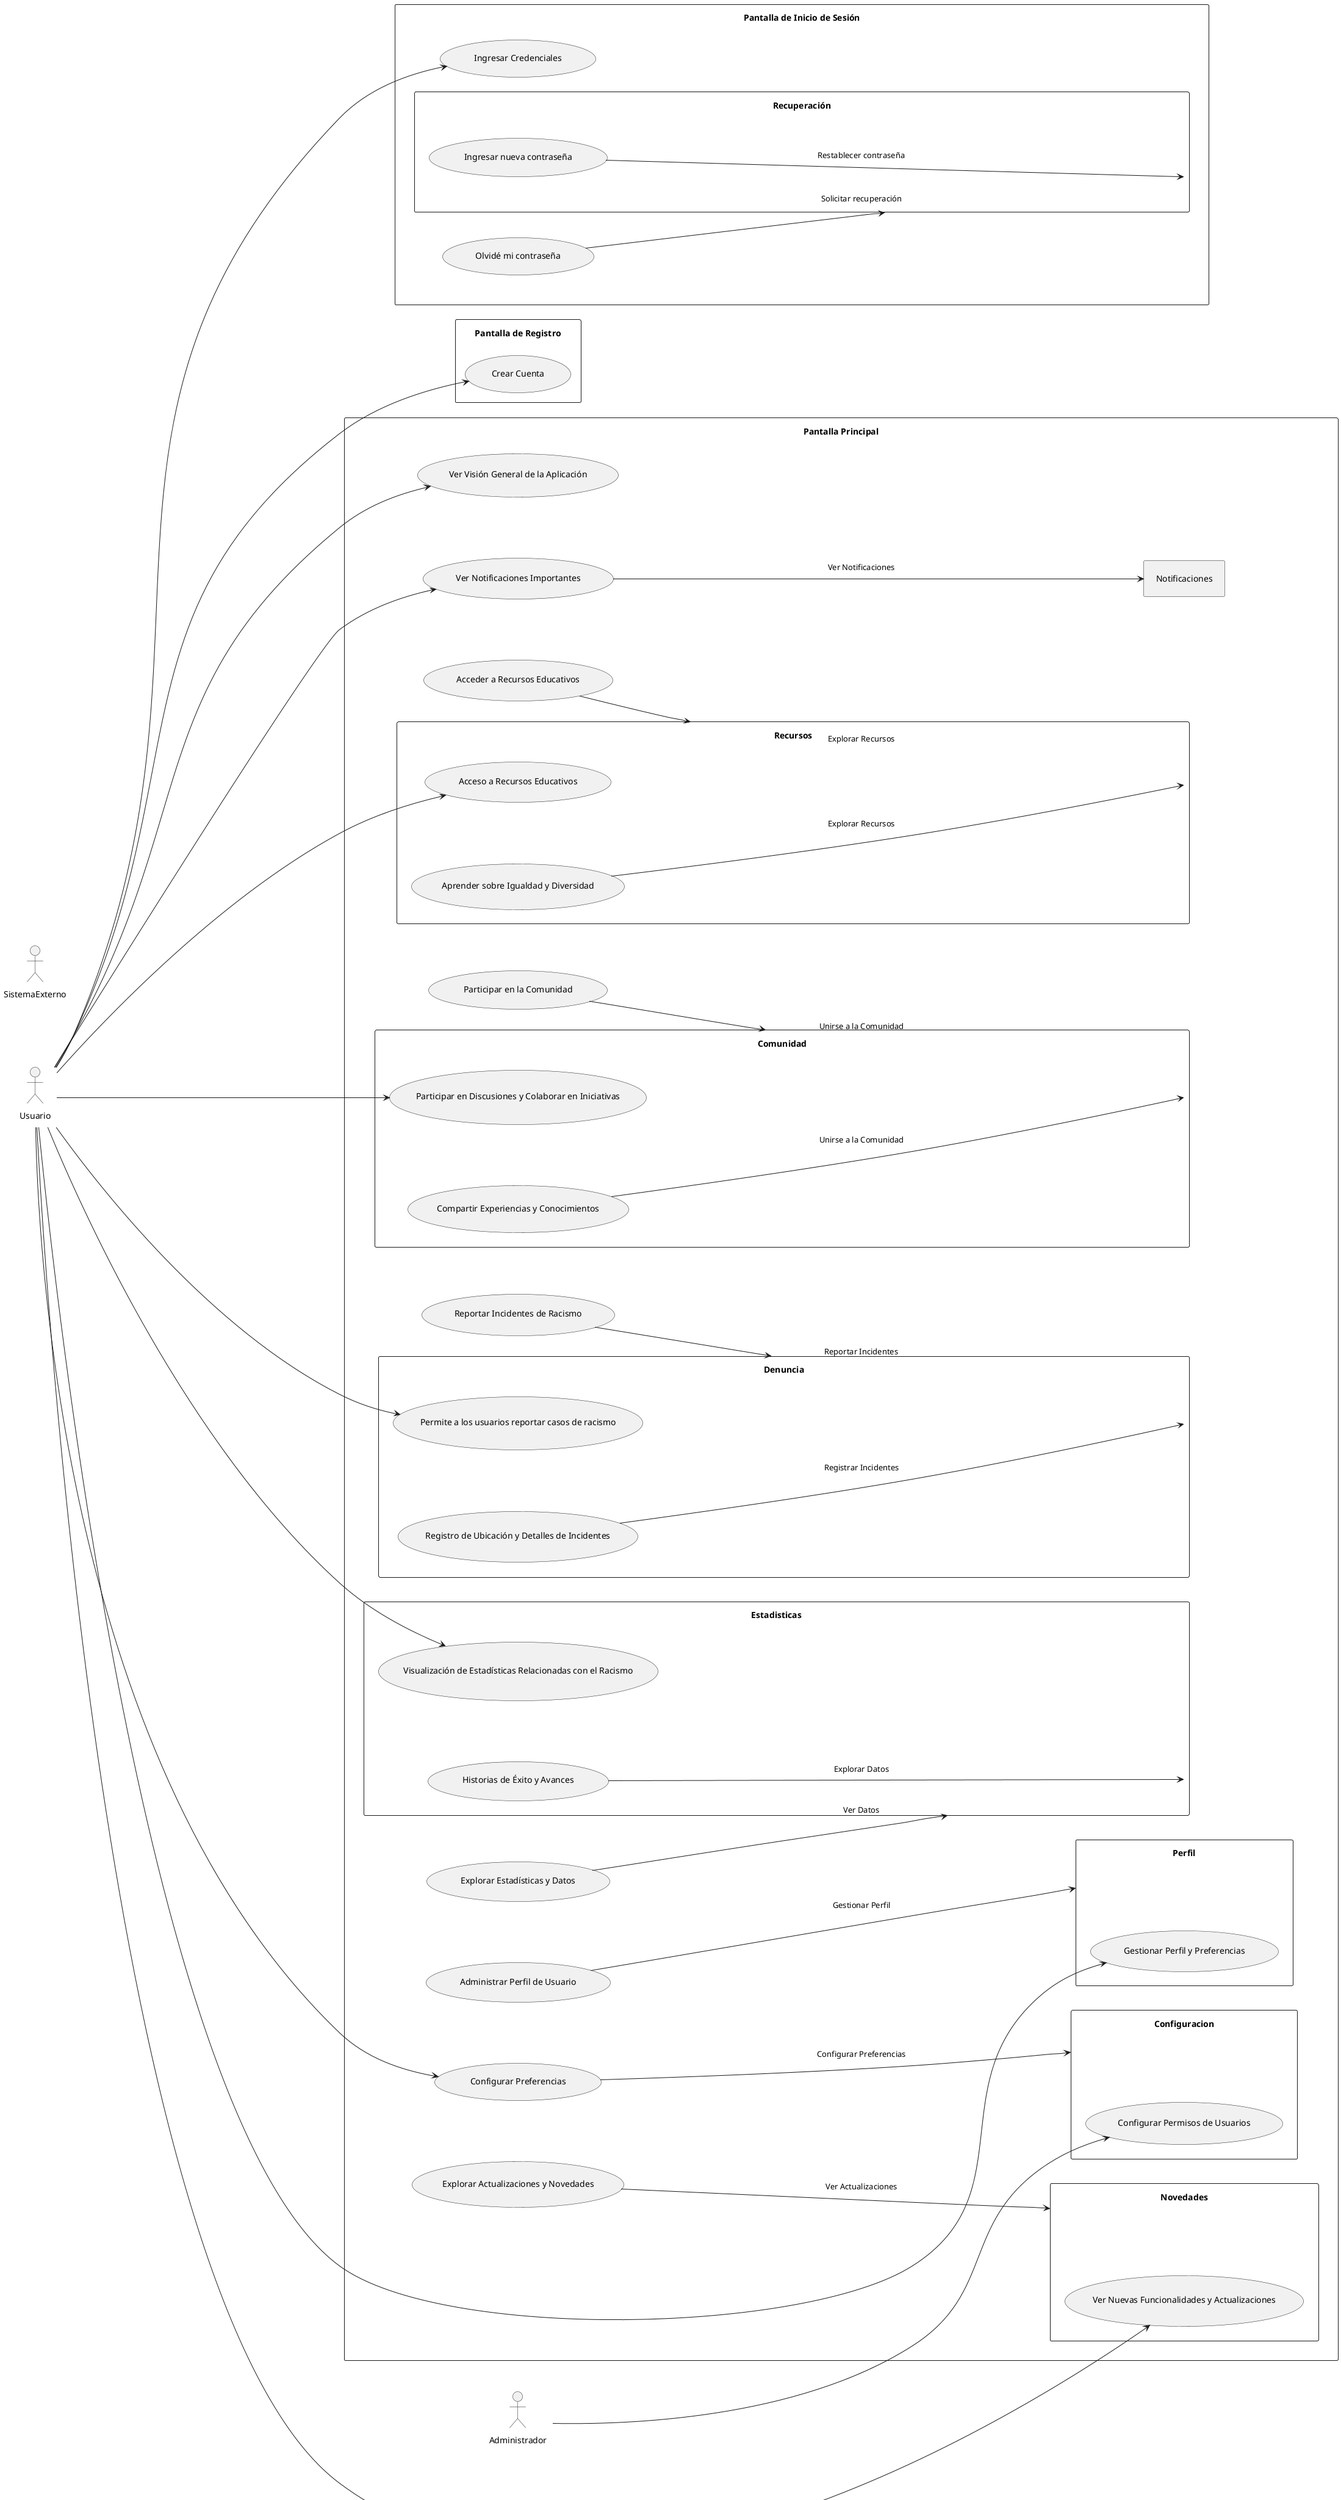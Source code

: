 @startuml IgualApp
left to right direction

skinparam ranksep 500
skinparam nodesep 100
skinparam padding 10
skinparam boxPadding 20

actor Usuario as U
actor Administrador as A
actor SistemaExterno as SE

rectangle "Pantalla de Inicio de Sesión" as Login {
  U --> (Ingresar Credenciales)
  (Olvidé mi contraseña) --> Recuperación : Solicitar recuperación
}

rectangle "Pantalla de Registro" as Registro {
  U --> (Crear Cuenta)
}

rectangle "Pantalla de Recuperación de Contraseña" as Recuperación {
  (Ingresar nueva contraseña) --> Recuperación : Restablecer contraseña
}

rectangle "Pantalla Principal" as Principal {
  U --> (Ver Visión General de la Aplicación)
  (Acceder a Recursos Educativos) --> Recursos : Explorar Recursos
  (Participar en la Comunidad) --> Comunidad : Unirse a la Comunidad
  (Reportar Incidentes de Racismo) --> Denuncia : Reportar Incidentes
  (Explorar Estadísticas y Datos) --> Estadisticas : Ver Datos
  (Administrar Perfil de Usuario) --> Perfil : Gestionar Perfil
  (Configurar Preferencias) --> Configuracion : Configurar Preferencias
  (Ver Notificaciones Importantes) --> Notificaciones : Ver Notificaciones
  (Explorar Actualizaciones y Novedades) --> Novedades : Ver Actualizaciones
}

rectangle "Pantalla de Recursos Educativos" as Recursos {
  U --> (Acceso a Recursos Educativos)
  (Aprender sobre Igualdad y Diversidad) --> Recursos : Explorar Recursos
}

rectangle "Pantalla de Comunidad" as Comunidad {
  U --> (Participar en Discusiones y Colaborar en Iniciativas)
  (Compartir Experiencias y Conocimientos) --> Comunidad : Unirse a la Comunidad
}

rectangle "Pantalla de Denuncia de Incidentes" as Denuncia {
  U --> (Permite a los usuarios reportar casos de racismo)
  (Registro de Ubicación y Detalles de Incidentes) --> Denuncia : Registrar Incidentes
}

rectangle "Pantalla de Estadísticas y Datos" as Estadisticas {
  U --> (Visualización de Estadísticas Relacionadas con el Racismo)
  (Historias de Éxito y Avances) --> Estadisticas : Explorar Datos
}

rectangle "Pantalla de Perfil de Usuario" as Perfil {
  U --> (Gestionar Perfil y Preferencias)
}

rectangle "Pantalla de Configuración" as Configuracion {
  U --> (Configurar Preferencias)
  A --> (Configurar Permisos de Usuarios)
}

rectangle "Pantalla de Notificaciones" as Notificaciones {
  U --> (Ver Notificaciones Importantes)
}

rectangle "Pantalla de Actualizaciones y Novedades" as Novedades {
  U --> (Ver Nuevas Funcionalidades y Actualizaciones)
}

@enduml
